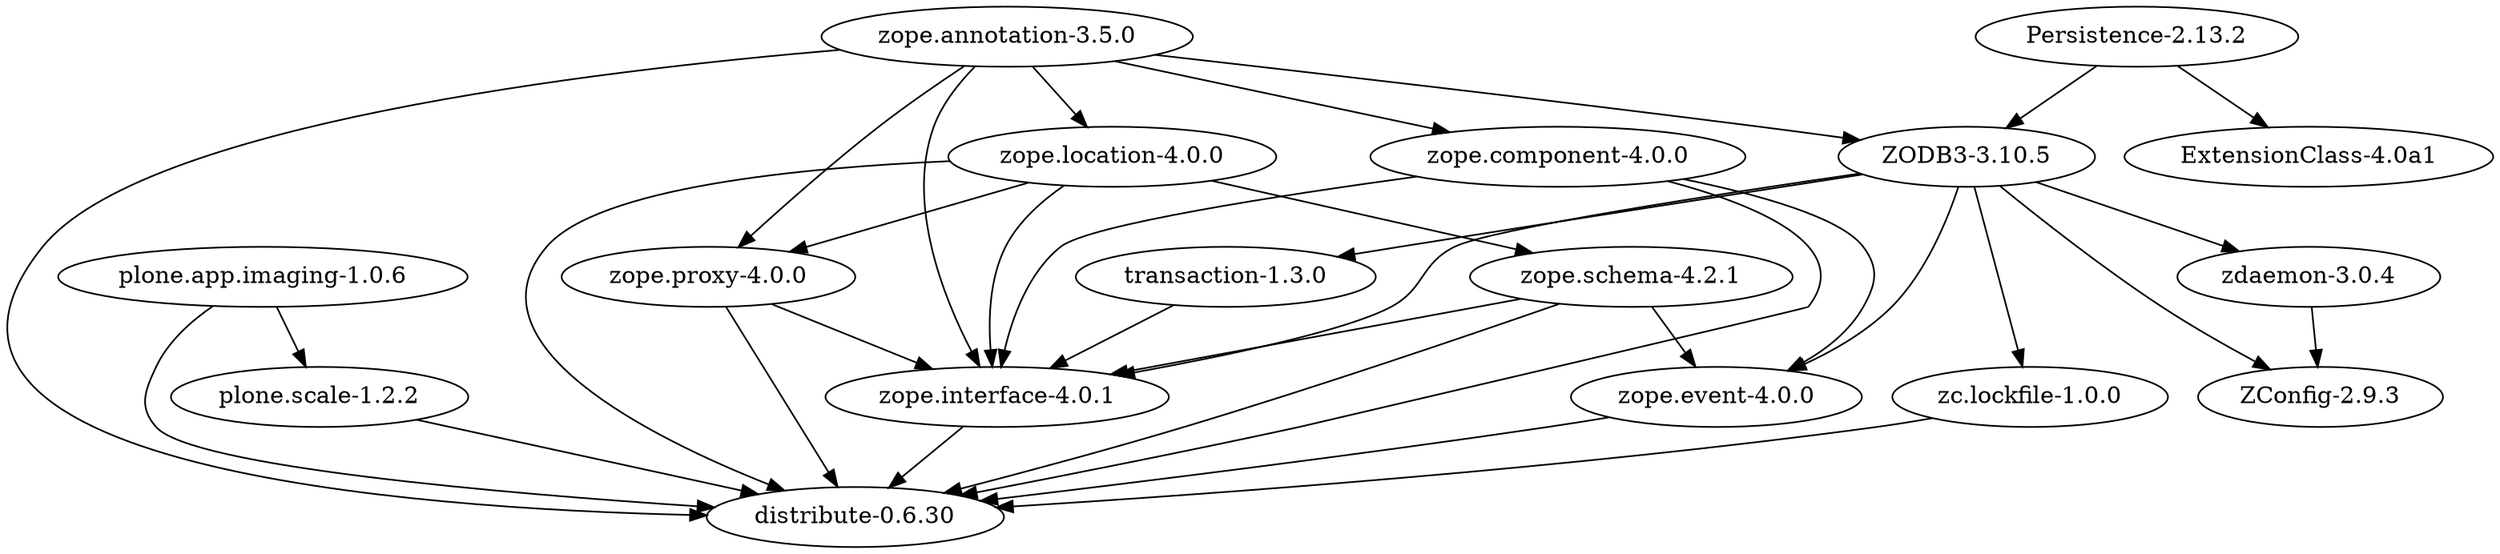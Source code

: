 strict digraph G {
"zope.component-4.0.0";
"zope.annotation-3.5.0";
"distribute-0.6.30";
"ExtensionClass-4.0a1";
"ZConfig-2.9.3";
"zope.proxy-4.0.0";
"plone.app.imaging-1.0.6";
"Persistence-2.13.2";
"transaction-1.3.0";
"zope.event-4.0.0";
"zdaemon-3.0.4";
"ZODB3-3.10.5";
"zope.interface-4.0.1";
"zope.schema-4.2.1";
"zope.location-4.0.0";
"zc.lockfile-1.0.0";
"plone.scale-1.2.2";
"zope.component-4.0.0" -> "zope.interface-4.0.1";
"zope.component-4.0.0" -> "distribute-0.6.30";
"zope.component-4.0.0" -> "zope.event-4.0.0";
"zope.annotation-3.5.0" -> "zope.component-4.0.0";
"zope.annotation-3.5.0" -> "zope.proxy-4.0.0";
"zope.annotation-3.5.0" -> "distribute-0.6.30";
"zope.annotation-3.5.0" -> "ZODB3-3.10.5";
"zope.annotation-3.5.0" -> "zope.interface-4.0.1";
"zope.annotation-3.5.0" -> "zope.location-4.0.0";
"zope.proxy-4.0.0" -> "zope.interface-4.0.1";
"zope.proxy-4.0.0" -> "distribute-0.6.30";
"plone.app.imaging-1.0.6" -> "distribute-0.6.30";
"plone.app.imaging-1.0.6" -> "plone.scale-1.2.2";
"Persistence-2.13.2" -> "ZODB3-3.10.5";
"Persistence-2.13.2" -> "ExtensionClass-4.0a1";
"transaction-1.3.0" -> "zope.interface-4.0.1";
"zope.event-4.0.0" -> "distribute-0.6.30";
"zdaemon-3.0.4" -> "ZConfig-2.9.3";
"ZODB3-3.10.5" -> "ZConfig-2.9.3";
"ZODB3-3.10.5" -> "zope.event-4.0.0";
"ZODB3-3.10.5" -> "transaction-1.3.0";
"ZODB3-3.10.5" -> "zope.interface-4.0.1";
"ZODB3-3.10.5" -> "zc.lockfile-1.0.0";
"ZODB3-3.10.5" -> "zdaemon-3.0.4";
"zope.interface-4.0.1" -> "distribute-0.6.30";
"zope.schema-4.2.1" -> "zope.interface-4.0.1";
"zope.schema-4.2.1" -> "distribute-0.6.30";
"zope.schema-4.2.1" -> "zope.event-4.0.0";
"zope.location-4.0.0" -> "zope.interface-4.0.1";
"zope.location-4.0.0" -> "zope.schema-4.2.1";
"zope.location-4.0.0" -> "distribute-0.6.30";
"zope.location-4.0.0" -> "zope.proxy-4.0.0";
"zc.lockfile-1.0.0" -> "distribute-0.6.30";
"plone.scale-1.2.2" -> "distribute-0.6.30";
}
